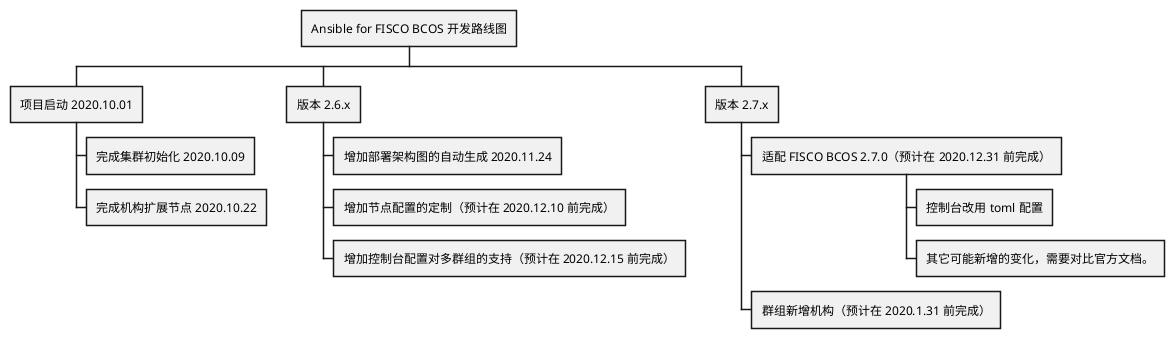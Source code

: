 @startwbs
* Ansible for FISCO BCOS 开发路线图

** 项目启动 2020.10.01
*** 完成集群初始化 2020.10.09
*** 完成机构扩展节点 2020.10.22

** 版本 2.6.x
*** 增加部署架构图的自动生成 2020.11.24
*** 增加节点配置的定制（预计在 2020.12.10 前完成）
*** 增加控制台配置对多群组的支持（预计在 2020.12.15 前完成）

** 版本 2.7.x
*** 适配 FISCO BCOS 2.7.0（预计在 2020.12.31 前完成）
**** 控制台改用 toml 配置
**** 其它可能新增的变化，需要对比官方文档。
*** 群组新增机构（预计在 2020.1.31 前完成）

@endwbs
